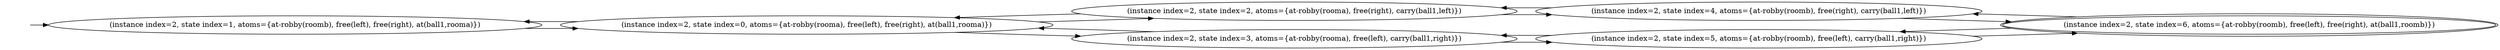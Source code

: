 digraph {
rankdir="LR"
s1[label="(instance index=2, state index=1, atoms={at-robby(roomb), free(left), free(right), at(ball1,rooma)})"]
s0[label="(instance index=2, state index=0, atoms={at-robby(rooma), free(left), free(right), at(ball1,rooma)})"]
s2[label="(instance index=2, state index=2, atoms={at-robby(rooma), free(right), carry(ball1,left)})"]
s3[label="(instance index=2, state index=3, atoms={at-robby(rooma), free(left), carry(ball1,right)})"]
s4[label="(instance index=2, state index=4, atoms={at-robby(roomb), free(right), carry(ball1,left)})"]
s5[label="(instance index=2, state index=5, atoms={at-robby(roomb), free(left), carry(ball1,right)})"]
s6[peripheries=2,label="(instance index=2, state index=6, atoms={at-robby(roomb), free(left), free(right), at(ball1,roomb)})"]
Dangling [ label = "", style = invis ]
{ rank = same; Dangling }
Dangling -> s1
{ rank = same; s1}
{ rank = same; s0}
{ rank = same; s2,s3}
{ rank = same; s4,s5}
{ rank = same; s6}
{
s1->s0
}
{
s0->s1
s0->s2
s0->s3
}
{
s2->s4
s2->s0
s3->s5
s3->s0
}
{
s4->s2
s4->s6
s5->s3
s5->s6
}
{
s6->s4
s6->s5
}
}
